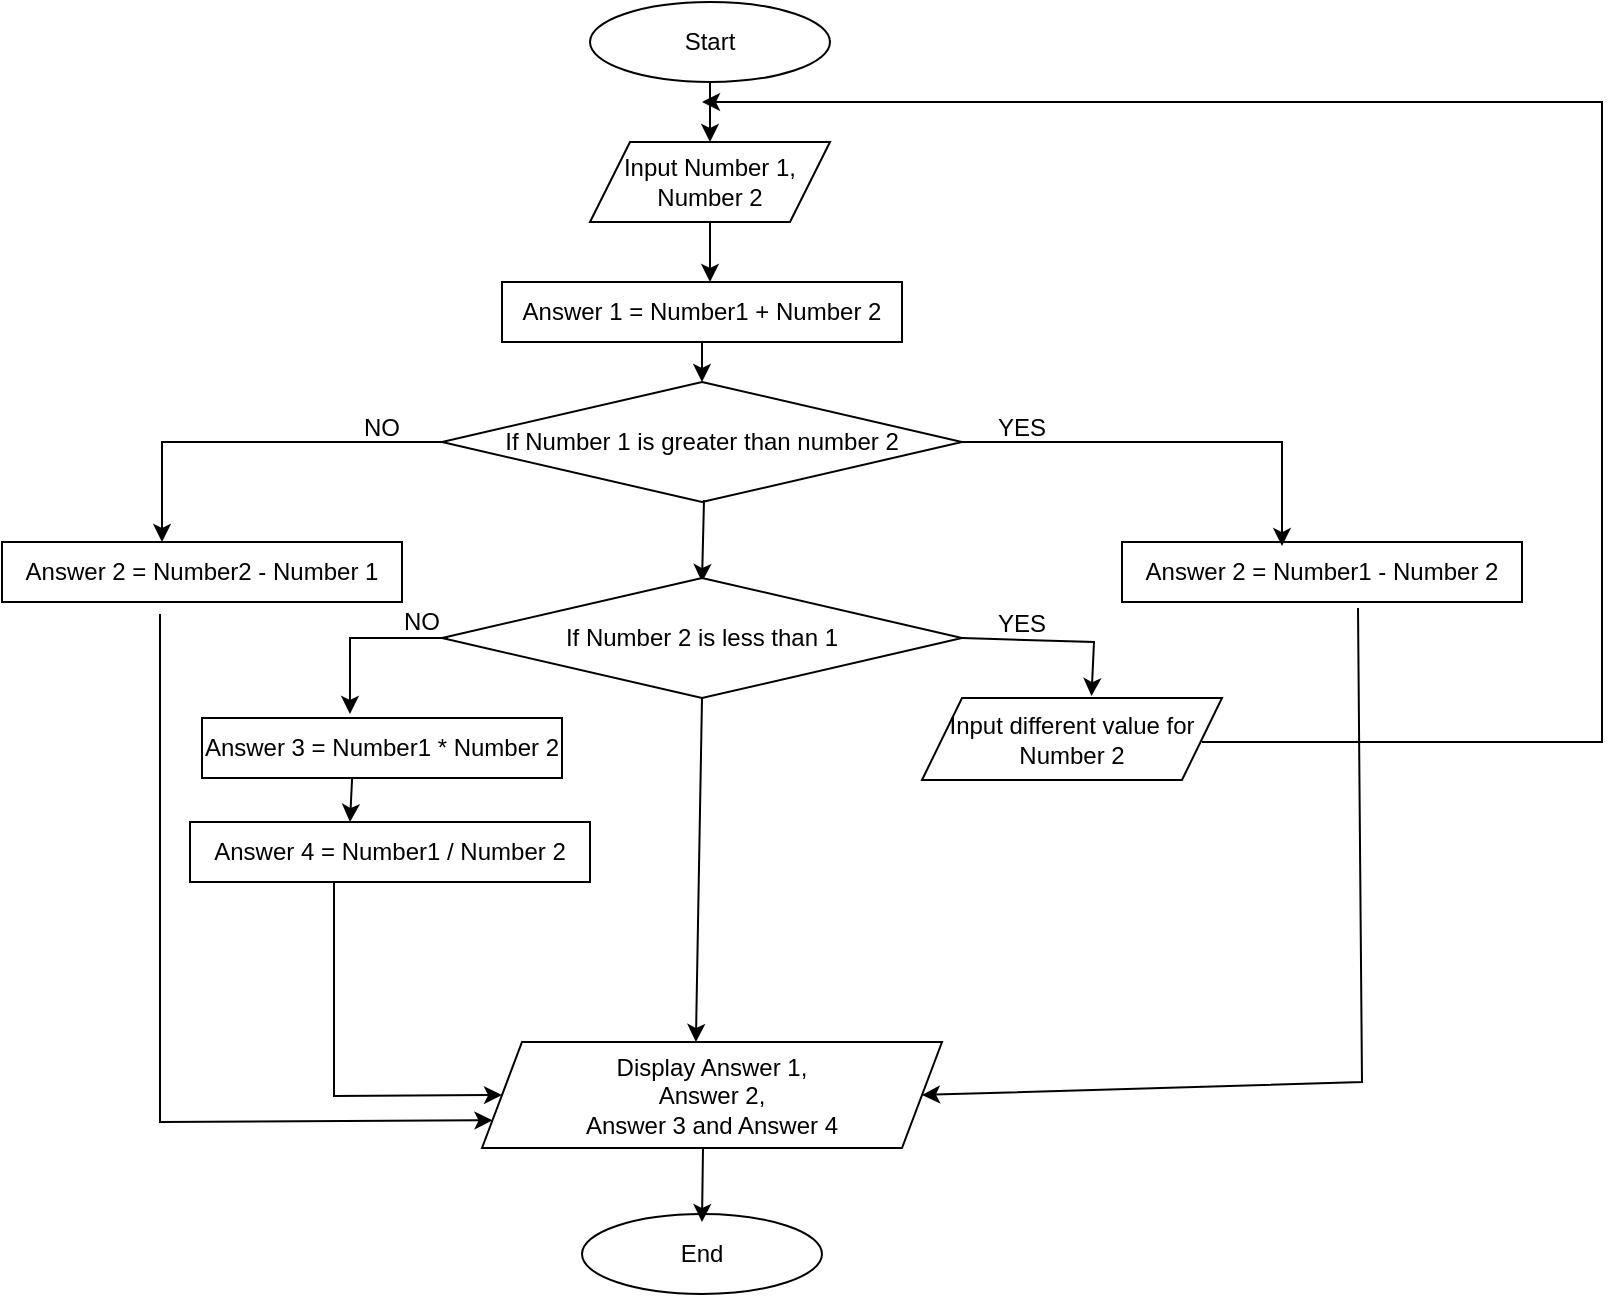 <mxfile version="20.8.18" type="github">
  <diagram id="C5RBs43oDa-KdzZeNtuy" name="Page-1">
    <mxGraphModel dx="880" dy="427" grid="1" gridSize="10" guides="1" tooltips="1" connect="1" arrows="1" fold="1" page="1" pageScale="1" pageWidth="827" pageHeight="1169" math="0" shadow="0">
      <root>
        <mxCell id="WIyWlLk6GJQsqaUBKTNV-0" />
        <mxCell id="WIyWlLk6GJQsqaUBKTNV-1" parent="WIyWlLk6GJQsqaUBKTNV-0" />
        <mxCell id="RHoJOa1FBb7VlP-jwkgH-0" value="Start" style="ellipse;whiteSpace=wrap;html=1;" parent="WIyWlLk6GJQsqaUBKTNV-1" vertex="1">
          <mxGeometry x="294" y="20" width="120" height="40" as="geometry" />
        </mxCell>
        <mxCell id="RHoJOa1FBb7VlP-jwkgH-1" value="" style="endArrow=classic;html=1;rounded=0;exitX=0.5;exitY=1;exitDx=0;exitDy=0;entryX=0.5;entryY=0;entryDx=0;entryDy=0;" parent="WIyWlLk6GJQsqaUBKTNV-1" source="RHoJOa1FBb7VlP-jwkgH-0" target="RHoJOa1FBb7VlP-jwkgH-2" edge="1">
          <mxGeometry width="50" height="50" relative="1" as="geometry">
            <mxPoint x="530" y="260" as="sourcePoint" />
            <mxPoint x="550" y="90" as="targetPoint" />
          </mxGeometry>
        </mxCell>
        <mxCell id="RHoJOa1FBb7VlP-jwkgH-2" value="Input Number 1, Number 2" style="shape=parallelogram;perimeter=parallelogramPerimeter;whiteSpace=wrap;html=1;fixedSize=1;" parent="WIyWlLk6GJQsqaUBKTNV-1" vertex="1">
          <mxGeometry x="294" y="90" width="120" height="40" as="geometry" />
        </mxCell>
        <mxCell id="RHoJOa1FBb7VlP-jwkgH-3" value="Answer 1 = Number1 + Number 2" style="rounded=0;whiteSpace=wrap;html=1;" parent="WIyWlLk6GJQsqaUBKTNV-1" vertex="1">
          <mxGeometry x="250" y="160" width="200" height="30" as="geometry" />
        </mxCell>
        <mxCell id="RHoJOa1FBb7VlP-jwkgH-5" value="" style="endArrow=classic;html=1;rounded=0;exitX=0.5;exitY=1;exitDx=0;exitDy=0;" parent="WIyWlLk6GJQsqaUBKTNV-1" source="RHoJOa1FBb7VlP-jwkgH-2" edge="1">
          <mxGeometry width="50" height="50" relative="1" as="geometry">
            <mxPoint x="353.5" y="140" as="sourcePoint" />
            <mxPoint x="354" y="160" as="targetPoint" />
          </mxGeometry>
        </mxCell>
        <mxCell id="RHoJOa1FBb7VlP-jwkgH-7" value="Answer 4 = Number1 / Number 2" style="rounded=0;whiteSpace=wrap;html=1;" parent="WIyWlLk6GJQsqaUBKTNV-1" vertex="1">
          <mxGeometry x="94" y="430" width="200" height="30" as="geometry" />
        </mxCell>
        <mxCell id="RHoJOa1FBb7VlP-jwkgH-6" value="Answer 2 = Number1 - Number 2" style="rounded=0;whiteSpace=wrap;html=1;" parent="WIyWlLk6GJQsqaUBKTNV-1" vertex="1">
          <mxGeometry x="560" y="290" width="200" height="30" as="geometry" />
        </mxCell>
        <mxCell id="RHoJOa1FBb7VlP-jwkgH-14" value="" style="endArrow=classic;html=1;rounded=0;exitX=0.5;exitY=1;exitDx=0;exitDy=0;" parent="WIyWlLk6GJQsqaUBKTNV-1" edge="1" source="RHoJOa1FBb7VlP-jwkgH-3">
          <mxGeometry width="50" height="50" relative="1" as="geometry">
            <mxPoint x="350" y="290" as="sourcePoint" />
            <mxPoint x="350" y="210" as="targetPoint" />
          </mxGeometry>
        </mxCell>
        <mxCell id="RHoJOa1FBb7VlP-jwkgH-18" value="Input different value for Number 2" style="shape=parallelogram;perimeter=parallelogramPerimeter;whiteSpace=wrap;html=1;fixedSize=1;" parent="WIyWlLk6GJQsqaUBKTNV-1" vertex="1">
          <mxGeometry x="460" y="368" width="150" height="41" as="geometry" />
        </mxCell>
        <mxCell id="RHoJOa1FBb7VlP-jwkgH-20" value="End" style="ellipse;whiteSpace=wrap;html=1;" parent="WIyWlLk6GJQsqaUBKTNV-1" vertex="1">
          <mxGeometry x="290" y="626" width="120" height="40" as="geometry" />
        </mxCell>
        <mxCell id="S_oxWbx470GBVOAVDv73-0" value="If Number 1 is greater than number 2" style="rhombus;whiteSpace=wrap;html=1;" vertex="1" parent="WIyWlLk6GJQsqaUBKTNV-1">
          <mxGeometry x="220" y="210" width="260" height="60" as="geometry" />
        </mxCell>
        <mxCell id="S_oxWbx470GBVOAVDv73-1" value="" style="endArrow=classic;html=1;rounded=0;exitX=1;exitY=0.5;exitDx=0;exitDy=0;entryX=0.4;entryY=0.067;entryDx=0;entryDy=0;entryPerimeter=0;" edge="1" parent="WIyWlLk6GJQsqaUBKTNV-1" source="S_oxWbx470GBVOAVDv73-0" target="RHoJOa1FBb7VlP-jwkgH-6">
          <mxGeometry width="50" height="50" relative="1" as="geometry">
            <mxPoint x="390" y="310" as="sourcePoint" />
            <mxPoint x="560" y="290" as="targetPoint" />
            <Array as="points">
              <mxPoint x="640" y="240" />
            </Array>
          </mxGeometry>
        </mxCell>
        <mxCell id="S_oxWbx470GBVOAVDv73-2" value="" style="endArrow=classic;html=1;rounded=0;exitX=0;exitY=0.5;exitDx=0;exitDy=0;" edge="1" parent="WIyWlLk6GJQsqaUBKTNV-1" source="S_oxWbx470GBVOAVDv73-0">
          <mxGeometry width="50" height="50" relative="1" as="geometry">
            <mxPoint x="390" y="310" as="sourcePoint" />
            <mxPoint x="80" y="290" as="targetPoint" />
            <Array as="points">
              <mxPoint x="80" y="240" />
            </Array>
          </mxGeometry>
        </mxCell>
        <mxCell id="S_oxWbx470GBVOAVDv73-3" value="Answer 2 = Number2 - Number 1" style="rounded=0;whiteSpace=wrap;html=1;" vertex="1" parent="WIyWlLk6GJQsqaUBKTNV-1">
          <mxGeometry y="290" width="200" height="30" as="geometry" />
        </mxCell>
        <mxCell id="S_oxWbx470GBVOAVDv73-4" value="YES" style="text;strokeColor=none;align=center;fillColor=none;html=1;verticalAlign=middle;whiteSpace=wrap;rounded=0;" vertex="1" parent="WIyWlLk6GJQsqaUBKTNV-1">
          <mxGeometry x="480" y="218" width="60" height="30" as="geometry" />
        </mxCell>
        <mxCell id="S_oxWbx470GBVOAVDv73-6" value="NO" style="text;strokeColor=none;align=center;fillColor=none;html=1;verticalAlign=middle;whiteSpace=wrap;rounded=0;" vertex="1" parent="WIyWlLk6GJQsqaUBKTNV-1">
          <mxGeometry x="160" y="223" width="60" height="20" as="geometry" />
        </mxCell>
        <mxCell id="S_oxWbx470GBVOAVDv73-8" value="" style="endArrow=classic;html=1;rounded=0;exitX=0.5;exitY=1;exitDx=0;exitDy=0;" edge="1" parent="WIyWlLk6GJQsqaUBKTNV-1">
          <mxGeometry width="50" height="50" relative="1" as="geometry">
            <mxPoint x="351" y="269" as="sourcePoint" />
            <mxPoint x="350" y="310" as="targetPoint" />
          </mxGeometry>
        </mxCell>
        <mxCell id="S_oxWbx470GBVOAVDv73-9" value="If Number 2 is less than 1" style="rhombus;whiteSpace=wrap;html=1;" vertex="1" parent="WIyWlLk6GJQsqaUBKTNV-1">
          <mxGeometry x="220" y="308" width="260" height="60" as="geometry" />
        </mxCell>
        <mxCell id="S_oxWbx470GBVOAVDv73-10" value="Display Answer 1, &lt;br&gt;Answer 2, &lt;br&gt;Answer 3 and Answer 4" style="shape=parallelogram;perimeter=parallelogramPerimeter;whiteSpace=wrap;html=1;fixedSize=1;" vertex="1" parent="WIyWlLk6GJQsqaUBKTNV-1">
          <mxGeometry x="240" y="540" width="230" height="53" as="geometry" />
        </mxCell>
        <mxCell id="S_oxWbx470GBVOAVDv73-11" value="" style="endArrow=classic;html=1;rounded=0;entryX=0.565;entryY=-0.024;entryDx=0;entryDy=0;entryPerimeter=0;exitX=1;exitY=0.5;exitDx=0;exitDy=0;" edge="1" parent="WIyWlLk6GJQsqaUBKTNV-1" source="S_oxWbx470GBVOAVDv73-9" target="RHoJOa1FBb7VlP-jwkgH-18">
          <mxGeometry width="50" height="50" relative="1" as="geometry">
            <mxPoint x="390" y="310" as="sourcePoint" />
            <mxPoint x="440" y="260" as="targetPoint" />
            <Array as="points">
              <mxPoint x="546" y="340" />
            </Array>
          </mxGeometry>
        </mxCell>
        <mxCell id="S_oxWbx470GBVOAVDv73-12" value="Answer 3 = Number1 * Number 2" style="rounded=0;whiteSpace=wrap;html=1;" vertex="1" parent="WIyWlLk6GJQsqaUBKTNV-1">
          <mxGeometry x="100" y="378" width="180" height="30" as="geometry" />
        </mxCell>
        <mxCell id="S_oxWbx470GBVOAVDv73-13" value="YES" style="text;strokeColor=none;align=center;fillColor=none;html=1;verticalAlign=middle;whiteSpace=wrap;rounded=0;" vertex="1" parent="WIyWlLk6GJQsqaUBKTNV-1">
          <mxGeometry x="480" y="316" width="60" height="30" as="geometry" />
        </mxCell>
        <mxCell id="S_oxWbx470GBVOAVDv73-14" value="NO" style="text;strokeColor=none;align=center;fillColor=none;html=1;verticalAlign=middle;whiteSpace=wrap;rounded=0;" vertex="1" parent="WIyWlLk6GJQsqaUBKTNV-1">
          <mxGeometry x="180" y="320" width="60" height="20" as="geometry" />
        </mxCell>
        <mxCell id="S_oxWbx470GBVOAVDv73-15" value="" style="endArrow=classic;html=1;rounded=0;entryX=0.411;entryY=-0.067;entryDx=0;entryDy=0;entryPerimeter=0;" edge="1" parent="WIyWlLk6GJQsqaUBKTNV-1" target="S_oxWbx470GBVOAVDv73-12">
          <mxGeometry width="50" height="50" relative="1" as="geometry">
            <mxPoint x="223" y="338" as="sourcePoint" />
            <mxPoint x="173.92" y="374.99" as="targetPoint" />
            <Array as="points">
              <mxPoint x="174" y="338" />
            </Array>
          </mxGeometry>
        </mxCell>
        <mxCell id="S_oxWbx470GBVOAVDv73-18" value="" style="endArrow=classic;html=1;rounded=0;exitX=0.417;exitY=1;exitDx=0;exitDy=0;exitPerimeter=0;entryX=0.4;entryY=0;entryDx=0;entryDy=0;entryPerimeter=0;" edge="1" parent="WIyWlLk6GJQsqaUBKTNV-1" source="S_oxWbx470GBVOAVDv73-12" target="RHoJOa1FBb7VlP-jwkgH-7">
          <mxGeometry width="50" height="50" relative="1" as="geometry">
            <mxPoint x="390" y="460" as="sourcePoint" />
            <mxPoint x="440" y="410" as="targetPoint" />
          </mxGeometry>
        </mxCell>
        <mxCell id="S_oxWbx470GBVOAVDv73-19" value="" style="endArrow=classic;html=1;rounded=0;exitX=0.395;exitY=1.2;exitDx=0;exitDy=0;exitPerimeter=0;entryX=0;entryY=0.75;entryDx=0;entryDy=0;" edge="1" parent="WIyWlLk6GJQsqaUBKTNV-1" source="S_oxWbx470GBVOAVDv73-3" target="S_oxWbx470GBVOAVDv73-10">
          <mxGeometry width="50" height="50" relative="1" as="geometry">
            <mxPoint x="390" y="460" as="sourcePoint" />
            <mxPoint x="80" y="600" as="targetPoint" />
            <Array as="points">
              <mxPoint x="79" y="580" />
            </Array>
          </mxGeometry>
        </mxCell>
        <mxCell id="S_oxWbx470GBVOAVDv73-20" value="" style="endArrow=classic;html=1;rounded=0;exitX=0.59;exitY=1.1;exitDx=0;exitDy=0;exitPerimeter=0;entryX=1;entryY=0.5;entryDx=0;entryDy=0;" edge="1" parent="WIyWlLk6GJQsqaUBKTNV-1" source="RHoJOa1FBb7VlP-jwkgH-6" target="S_oxWbx470GBVOAVDv73-10">
          <mxGeometry width="50" height="50" relative="1" as="geometry">
            <mxPoint x="89" y="336" as="sourcePoint" />
            <mxPoint x="530" y="620" as="targetPoint" />
            <Array as="points">
              <mxPoint x="680" y="560" />
            </Array>
          </mxGeometry>
        </mxCell>
        <mxCell id="S_oxWbx470GBVOAVDv73-21" value="" style="endArrow=classic;html=1;rounded=0;entryX=0.465;entryY=0;entryDx=0;entryDy=0;entryPerimeter=0;exitX=0.5;exitY=1;exitDx=0;exitDy=0;" edge="1" parent="WIyWlLk6GJQsqaUBKTNV-1" source="S_oxWbx470GBVOAVDv73-9" target="S_oxWbx470GBVOAVDv73-10">
          <mxGeometry width="50" height="50" relative="1" as="geometry">
            <mxPoint x="390" y="460" as="sourcePoint" />
            <mxPoint x="440" y="410" as="targetPoint" />
          </mxGeometry>
        </mxCell>
        <mxCell id="S_oxWbx470GBVOAVDv73-22" value="" style="endArrow=classic;html=1;rounded=0;entryX=0;entryY=0.5;entryDx=0;entryDy=0;" edge="1" parent="WIyWlLk6GJQsqaUBKTNV-1" target="S_oxWbx470GBVOAVDv73-10">
          <mxGeometry width="50" height="50" relative="1" as="geometry">
            <mxPoint x="166" y="460" as="sourcePoint" />
            <mxPoint x="357" y="550" as="targetPoint" />
            <Array as="points">
              <mxPoint x="166" y="567" />
            </Array>
          </mxGeometry>
        </mxCell>
        <mxCell id="S_oxWbx470GBVOAVDv73-23" value="" style="endArrow=classic;html=1;rounded=0;" edge="1" parent="WIyWlLk6GJQsqaUBKTNV-1">
          <mxGeometry width="50" height="50" relative="1" as="geometry">
            <mxPoint x="600" y="390" as="sourcePoint" />
            <mxPoint x="350" y="70" as="targetPoint" />
            <Array as="points">
              <mxPoint x="600" y="390" />
              <mxPoint x="800" y="390" />
              <mxPoint x="800" y="70" />
            </Array>
          </mxGeometry>
        </mxCell>
        <mxCell id="S_oxWbx470GBVOAVDv73-24" value="" style="endArrow=classic;html=1;rounded=0;exitX=0.5;exitY=1;exitDx=0;exitDy=0;" edge="1" parent="WIyWlLk6GJQsqaUBKTNV-1">
          <mxGeometry width="50" height="50" relative="1" as="geometry">
            <mxPoint x="350.5" y="593" as="sourcePoint" />
            <mxPoint x="350" y="630" as="targetPoint" />
          </mxGeometry>
        </mxCell>
      </root>
    </mxGraphModel>
  </diagram>
</mxfile>
